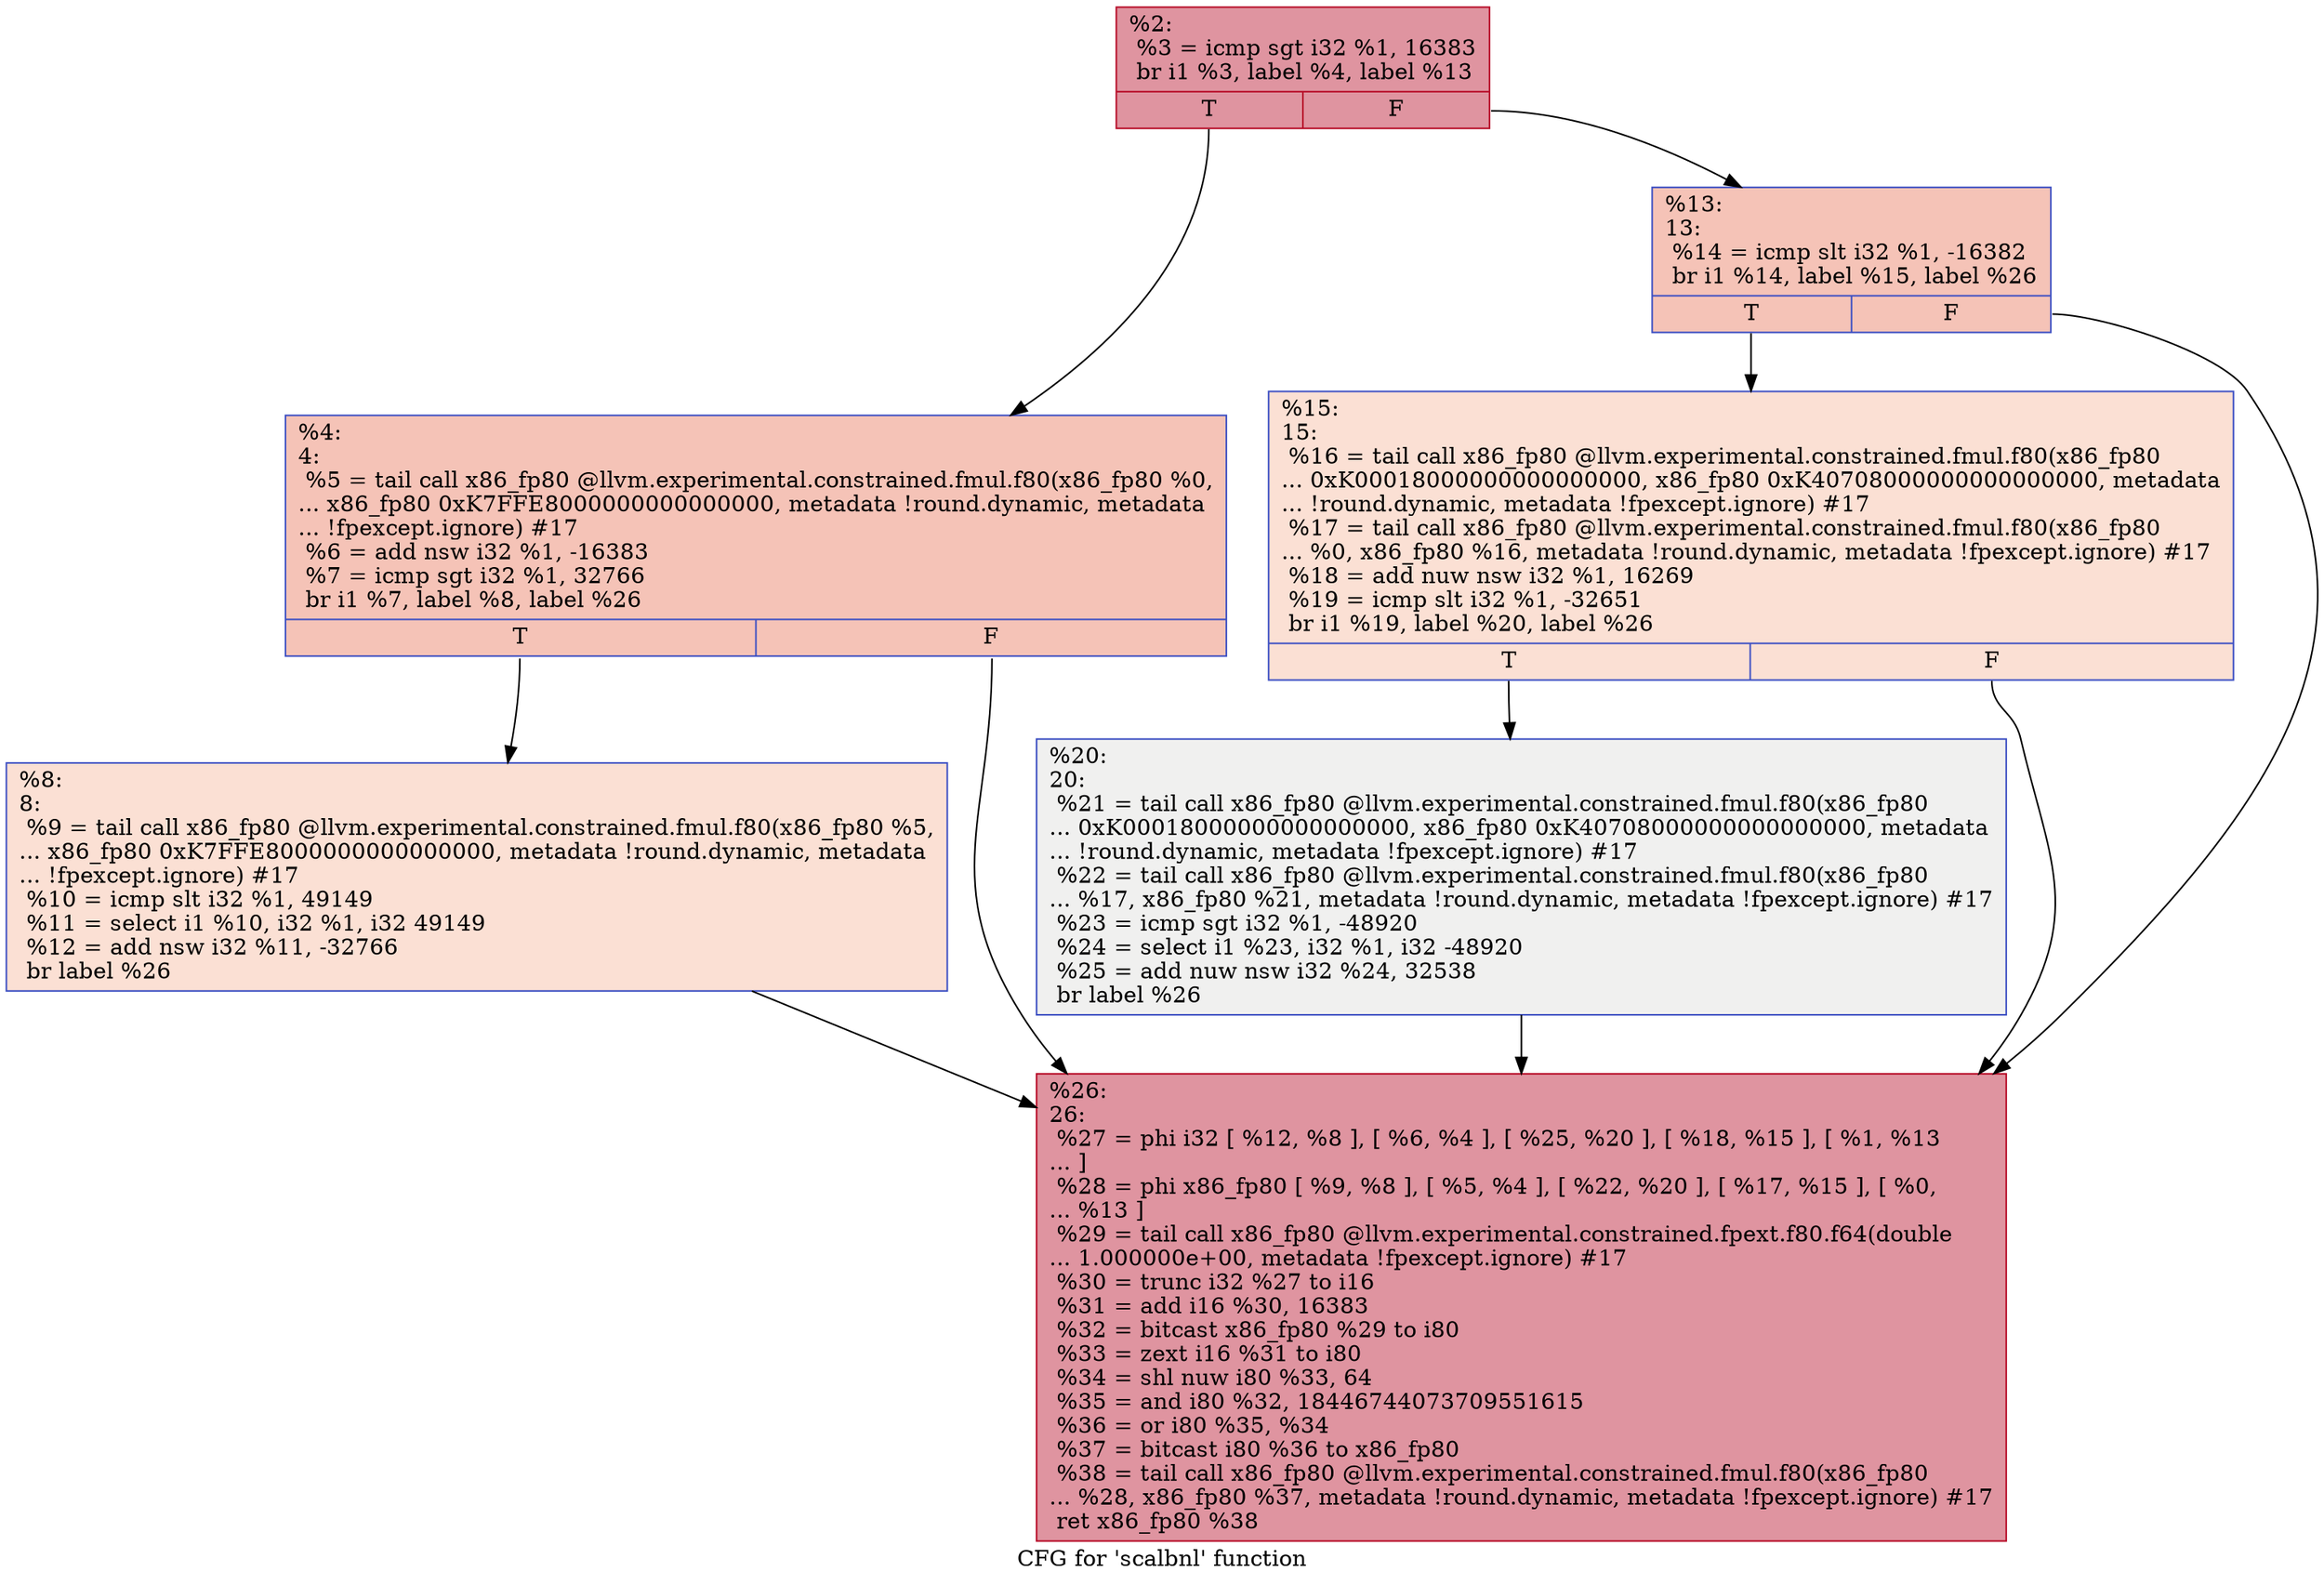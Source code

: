 digraph "CFG for 'scalbnl' function" {
	label="CFG for 'scalbnl' function";

	Node0x131b020 [shape=record,color="#b70d28ff", style=filled, fillcolor="#b70d2870",label="{%2:\l  %3 = icmp sgt i32 %1, 16383\l  br i1 %3, label %4, label %13\l|{<s0>T|<s1>F}}"];
	Node0x131b020:s0 -> Node0x131b070;
	Node0x131b020:s1 -> Node0x131b110;
	Node0x131b070 [shape=record,color="#3d50c3ff", style=filled, fillcolor="#e8765c70",label="{%4:\l4:                                                \l  %5 = tail call x86_fp80 @llvm.experimental.constrained.fmul.f80(x86_fp80 %0,\l... x86_fp80 0xK7FFE8000000000000000, metadata !round.dynamic, metadata\l... !fpexcept.ignore) #17\l  %6 = add nsw i32 %1, -16383\l  %7 = icmp sgt i32 %1, 32766\l  br i1 %7, label %8, label %26\l|{<s0>T|<s1>F}}"];
	Node0x131b070:s0 -> Node0x131b0c0;
	Node0x131b070:s1 -> Node0x131b200;
	Node0x131b0c0 [shape=record,color="#3d50c3ff", style=filled, fillcolor="#f7b99e70",label="{%8:\l8:                                                \l  %9 = tail call x86_fp80 @llvm.experimental.constrained.fmul.f80(x86_fp80 %5,\l... x86_fp80 0xK7FFE8000000000000000, metadata !round.dynamic, metadata\l... !fpexcept.ignore) #17\l  %10 = icmp slt i32 %1, 49149\l  %11 = select i1 %10, i32 %1, i32 49149\l  %12 = add nsw i32 %11, -32766\l  br label %26\l}"];
	Node0x131b0c0 -> Node0x131b200;
	Node0x131b110 [shape=record,color="#3d50c3ff", style=filled, fillcolor="#e8765c70",label="{%13:\l13:                                               \l  %14 = icmp slt i32 %1, -16382\l  br i1 %14, label %15, label %26\l|{<s0>T|<s1>F}}"];
	Node0x131b110:s0 -> Node0x131b160;
	Node0x131b110:s1 -> Node0x131b200;
	Node0x131b160 [shape=record,color="#3d50c3ff", style=filled, fillcolor="#f7b99e70",label="{%15:\l15:                                               \l  %16 = tail call x86_fp80 @llvm.experimental.constrained.fmul.f80(x86_fp80\l... 0xK00018000000000000000, x86_fp80 0xK40708000000000000000, metadata\l... !round.dynamic, metadata !fpexcept.ignore) #17\l  %17 = tail call x86_fp80 @llvm.experimental.constrained.fmul.f80(x86_fp80\l... %0, x86_fp80 %16, metadata !round.dynamic, metadata !fpexcept.ignore) #17\l  %18 = add nuw nsw i32 %1, 16269\l  %19 = icmp slt i32 %1, -32651\l  br i1 %19, label %20, label %26\l|{<s0>T|<s1>F}}"];
	Node0x131b160:s0 -> Node0x131b1b0;
	Node0x131b160:s1 -> Node0x131b200;
	Node0x131b1b0 [shape=record,color="#3d50c3ff", style=filled, fillcolor="#dedcdb70",label="{%20:\l20:                                               \l  %21 = tail call x86_fp80 @llvm.experimental.constrained.fmul.f80(x86_fp80\l... 0xK00018000000000000000, x86_fp80 0xK40708000000000000000, metadata\l... !round.dynamic, metadata !fpexcept.ignore) #17\l  %22 = tail call x86_fp80 @llvm.experimental.constrained.fmul.f80(x86_fp80\l... %17, x86_fp80 %21, metadata !round.dynamic, metadata !fpexcept.ignore) #17\l  %23 = icmp sgt i32 %1, -48920\l  %24 = select i1 %23, i32 %1, i32 -48920\l  %25 = add nuw nsw i32 %24, 32538\l  br label %26\l}"];
	Node0x131b1b0 -> Node0x131b200;
	Node0x131b200 [shape=record,color="#b70d28ff", style=filled, fillcolor="#b70d2870",label="{%26:\l26:                                               \l  %27 = phi i32 [ %12, %8 ], [ %6, %4 ], [ %25, %20 ], [ %18, %15 ], [ %1, %13\l... ]\l  %28 = phi x86_fp80 [ %9, %8 ], [ %5, %4 ], [ %22, %20 ], [ %17, %15 ], [ %0,\l... %13 ]\l  %29 = tail call x86_fp80 @llvm.experimental.constrained.fpext.f80.f64(double\l... 1.000000e+00, metadata !fpexcept.ignore) #17\l  %30 = trunc i32 %27 to i16\l  %31 = add i16 %30, 16383\l  %32 = bitcast x86_fp80 %29 to i80\l  %33 = zext i16 %31 to i80\l  %34 = shl nuw i80 %33, 64\l  %35 = and i80 %32, 18446744073709551615\l  %36 = or i80 %35, %34\l  %37 = bitcast i80 %36 to x86_fp80\l  %38 = tail call x86_fp80 @llvm.experimental.constrained.fmul.f80(x86_fp80\l... %28, x86_fp80 %37, metadata !round.dynamic, metadata !fpexcept.ignore) #17\l  ret x86_fp80 %38\l}"];
}
